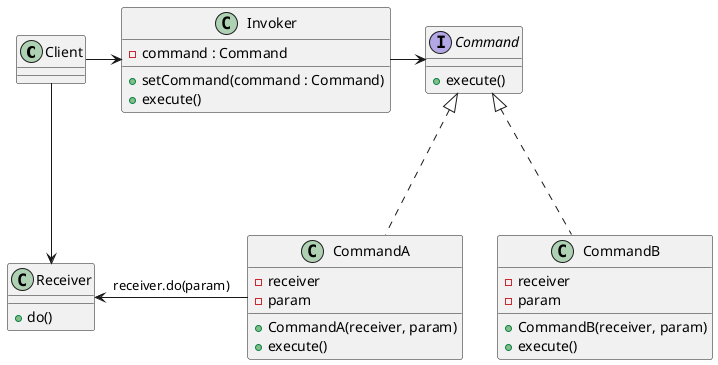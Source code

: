 @startuml

class Client {
}

class Invoker {
- command : Command
+ setCommand(command : Command)
+ execute()
}

interface Command {
+ execute()
}

class CommandA {
- receiver
- param
+ CommandA(receiver, param)
+ execute()
}

class CommandB {
- receiver
- param
+ CommandB(receiver, param)
+ execute()
}

class Receiver {
+ do()
}

Client -> Invoker
Receiver <- CommandA : receiver.do(param)

Invoker -> Command
Command <|.. CommandA
Command <|... CommandB

Client ---> Receiver

@enduml
